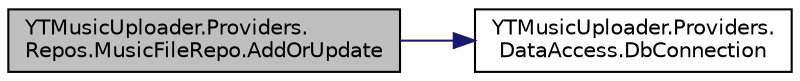 digraph "YTMusicUploader.Providers.Repos.MusicFileRepo.AddOrUpdate"
{
 // LATEX_PDF_SIZE
  edge [fontname="Helvetica",fontsize="10",labelfontname="Helvetica",labelfontsize="10"];
  node [fontname="Helvetica",fontsize="10",shape=record];
  rankdir="LR";
  Node1 [label="YTMusicUploader.Providers.\lRepos.MusicFileRepo.AddOrUpdate",height=0.2,width=0.4,color="black", fillcolor="grey75", style="filled", fontcolor="black",tooltip=" "];
  Node1 -> Node2 [color="midnightblue",fontsize="10",style="solid"];
  Node2 [label="YTMusicUploader.Providers.\lDataAccess.DbConnection",height=0.2,width=0.4,color="black", fillcolor="white", style="filled",URL="$d7/d1f/class_y_t_music_uploader_1_1_providers_1_1_data_access.html#a282db1993d3e890ff819c1afd3e14114",tooltip="Create an SQLite connection to the database file in the users AppData path"];
}
